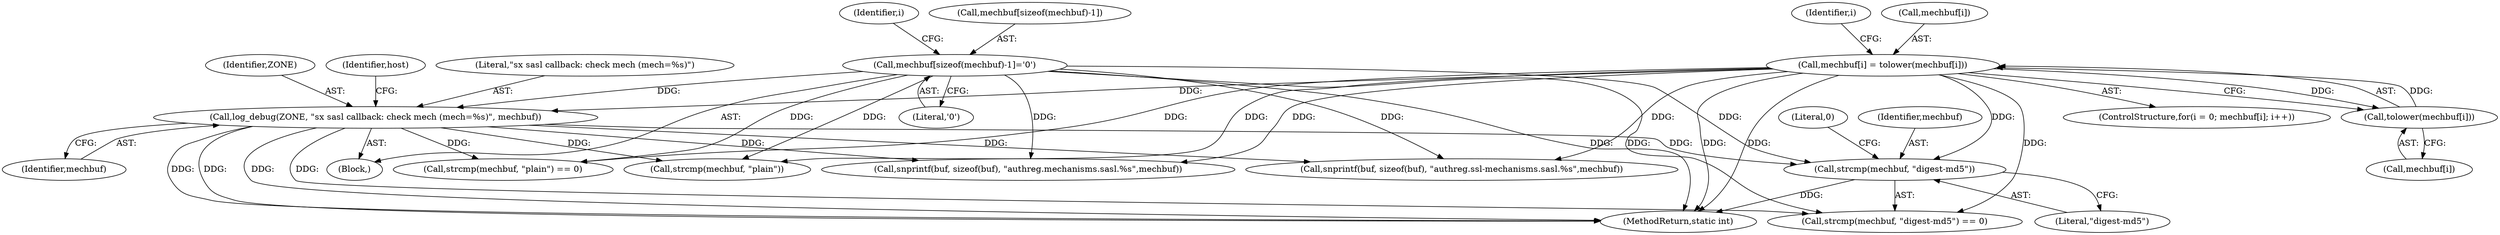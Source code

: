 digraph "0_jabberd2_8416ae54ecefa670534f27a31db71d048b9c7f16@API" {
"1000651" [label="(Call,strcmp(mechbuf, \"digest-md5\"))"];
"1000620" [label="(Call,log_debug(ZONE, \"sx sasl callback: check mech (mech=%s)\", mechbuf))"];
"1000612" [label="(Call,mechbuf[i] = tolower(mechbuf[i]))"];
"1000616" [label="(Call,tolower(mechbuf[i]))"];
"1000595" [label="(Call,mechbuf[sizeof(mechbuf)-1]='\0')"];
"1000611" [label="(Identifier,i)"];
"1000605" [label="(Identifier,i)"];
"1000622" [label="(Literal,\"sx sasl callback: check mech (mech=%s)\")"];
"1000651" [label="(Call,strcmp(mechbuf, \"digest-md5\"))"];
"1000621" [label="(Identifier,ZONE)"];
"1000731" [label="(Call,snprintf(buf, sizeof(buf), \"authreg.mechanisms.sasl.%s\",mechbuf))"];
"1000603" [label="(ControlStructure,for(i = 0; mechbuf[i]; i++))"];
"1000623" [label="(Identifier,mechbuf)"];
"1000650" [label="(Call,strcmp(mechbuf, \"digest-md5\") == 0)"];
"1000617" [label="(Call,mechbuf[i])"];
"1000616" [label="(Call,tolower(mechbuf[i]))"];
"1000613" [label="(Call,mechbuf[i])"];
"1000701" [label="(Call,snprintf(buf, sizeof(buf), \"authreg.ssl-mechanisms.sasl.%s\",mechbuf))"];
"1000620" [label="(Call,log_debug(ZONE, \"sx sasl callback: check mech (mech=%s)\", mechbuf))"];
"1000669" [label="(Call,strcmp(mechbuf, \"plain\"))"];
"1000595" [label="(Call,mechbuf[sizeof(mechbuf)-1]='\0')"];
"1000625" [label="(Identifier,host)"];
"1000596" [label="(Call,mechbuf[sizeof(mechbuf)-1])"];
"1000652" [label="(Identifier,mechbuf)"];
"1000668" [label="(Call,strcmp(mechbuf, \"plain\") == 0)"];
"1000602" [label="(Literal,'\0')"];
"1000612" [label="(Call,mechbuf[i] = tolower(mechbuf[i]))"];
"1000167" [label="(Block,)"];
"1000653" [label="(Literal,\"digest-md5\")"];
"1000654" [label="(Literal,0)"];
"1000766" [label="(MethodReturn,static int)"];
"1000651" -> "1000650"  [label="AST: "];
"1000651" -> "1000653"  [label="CFG: "];
"1000652" -> "1000651"  [label="AST: "];
"1000653" -> "1000651"  [label="AST: "];
"1000654" -> "1000651"  [label="CFG: "];
"1000651" -> "1000766"  [label="DDG: "];
"1000620" -> "1000651"  [label="DDG: "];
"1000612" -> "1000651"  [label="DDG: "];
"1000595" -> "1000651"  [label="DDG: "];
"1000620" -> "1000167"  [label="AST: "];
"1000620" -> "1000623"  [label="CFG: "];
"1000621" -> "1000620"  [label="AST: "];
"1000622" -> "1000620"  [label="AST: "];
"1000623" -> "1000620"  [label="AST: "];
"1000625" -> "1000620"  [label="CFG: "];
"1000620" -> "1000766"  [label="DDG: "];
"1000620" -> "1000766"  [label="DDG: "];
"1000620" -> "1000766"  [label="DDG: "];
"1000612" -> "1000620"  [label="DDG: "];
"1000595" -> "1000620"  [label="DDG: "];
"1000620" -> "1000650"  [label="DDG: "];
"1000620" -> "1000668"  [label="DDG: "];
"1000620" -> "1000669"  [label="DDG: "];
"1000620" -> "1000701"  [label="DDG: "];
"1000620" -> "1000731"  [label="DDG: "];
"1000612" -> "1000603"  [label="AST: "];
"1000612" -> "1000616"  [label="CFG: "];
"1000613" -> "1000612"  [label="AST: "];
"1000616" -> "1000612"  [label="AST: "];
"1000611" -> "1000612"  [label="CFG: "];
"1000612" -> "1000766"  [label="DDG: "];
"1000612" -> "1000766"  [label="DDG: "];
"1000616" -> "1000612"  [label="DDG: "];
"1000612" -> "1000616"  [label="DDG: "];
"1000612" -> "1000650"  [label="DDG: "];
"1000612" -> "1000668"  [label="DDG: "];
"1000612" -> "1000669"  [label="DDG: "];
"1000612" -> "1000701"  [label="DDG: "];
"1000612" -> "1000731"  [label="DDG: "];
"1000616" -> "1000617"  [label="CFG: "];
"1000617" -> "1000616"  [label="AST: "];
"1000595" -> "1000167"  [label="AST: "];
"1000595" -> "1000602"  [label="CFG: "];
"1000596" -> "1000595"  [label="AST: "];
"1000602" -> "1000595"  [label="AST: "];
"1000605" -> "1000595"  [label="CFG: "];
"1000595" -> "1000766"  [label="DDG: "];
"1000595" -> "1000650"  [label="DDG: "];
"1000595" -> "1000668"  [label="DDG: "];
"1000595" -> "1000669"  [label="DDG: "];
"1000595" -> "1000701"  [label="DDG: "];
"1000595" -> "1000731"  [label="DDG: "];
}
